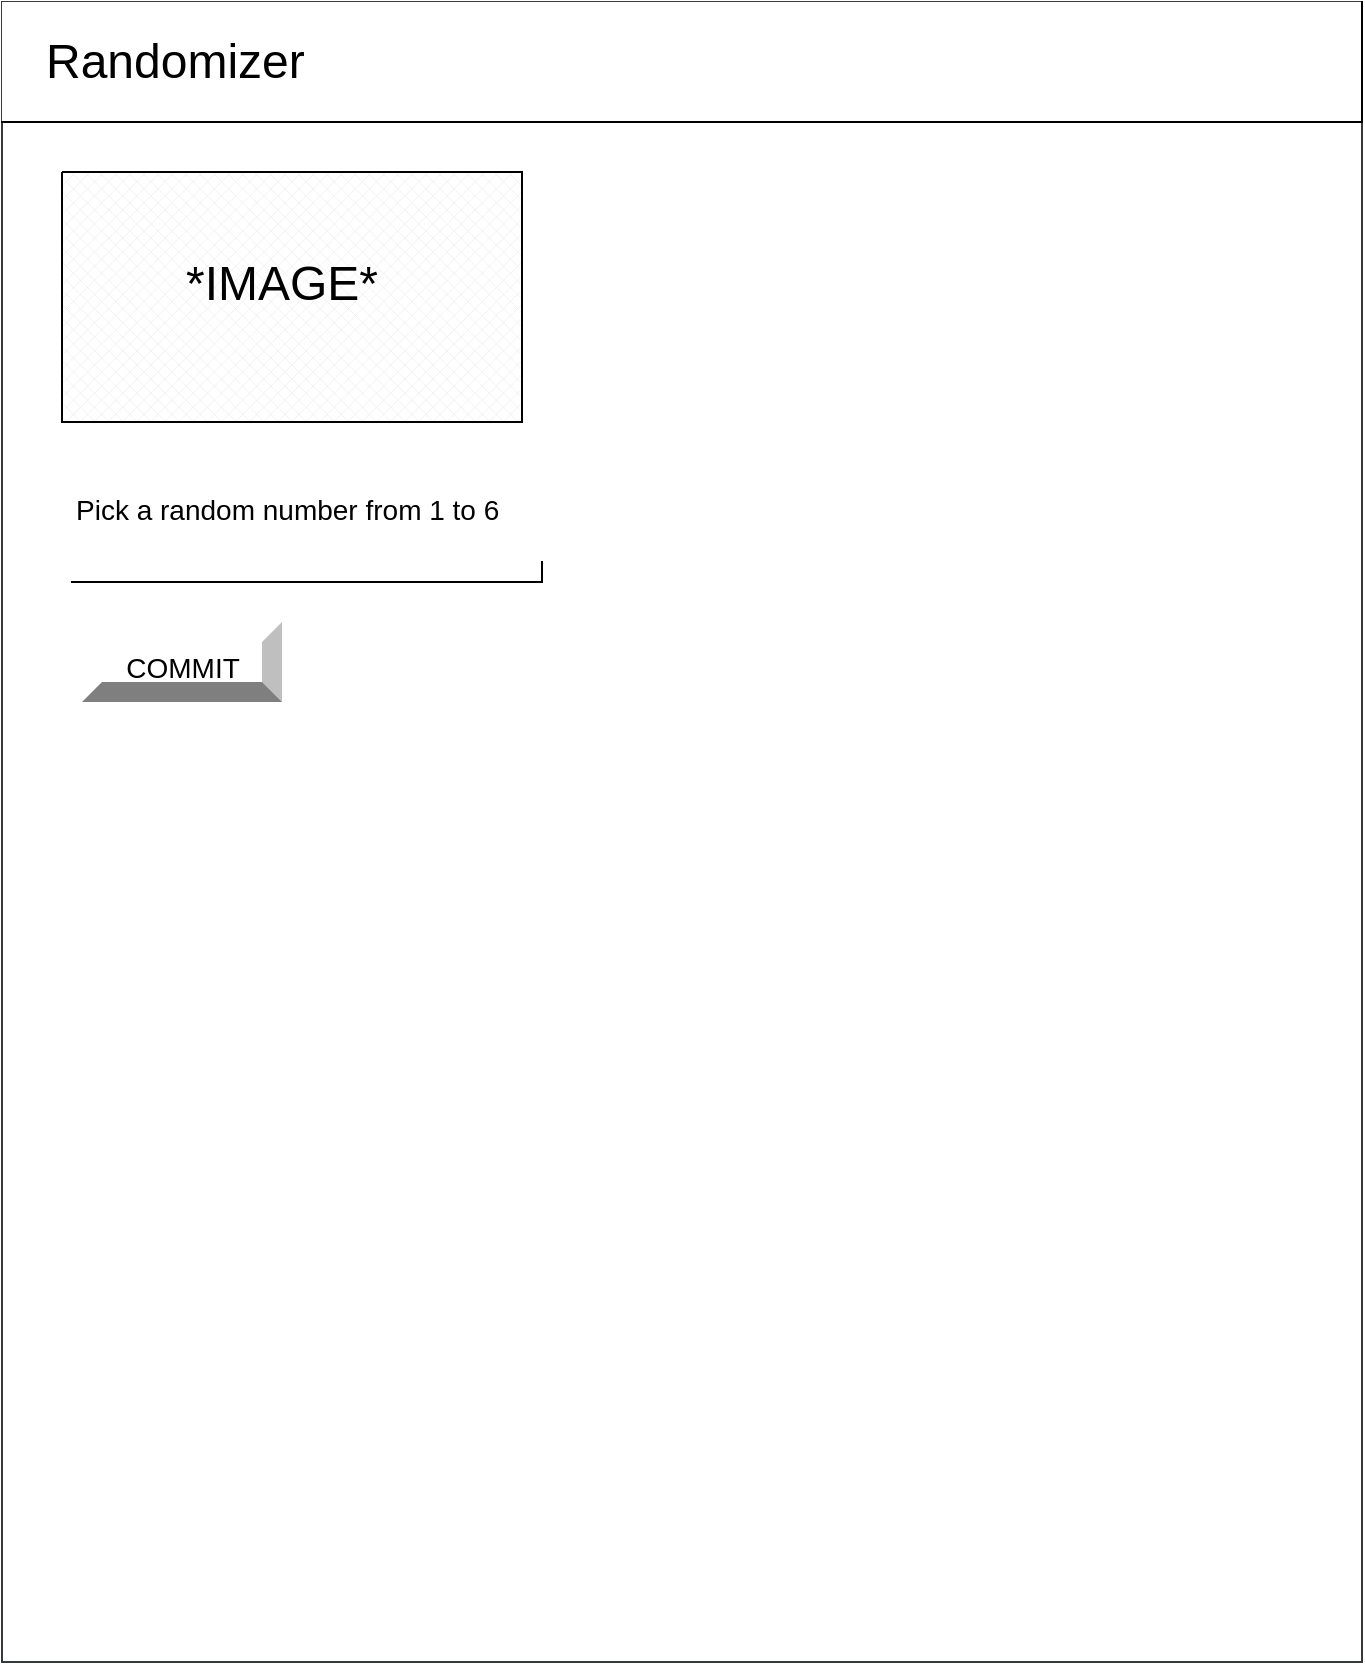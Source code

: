 <mxfile>
    <diagram id="ZrltPsy0pKDMemupmOCv" name="Page-1">
        <mxGraphModel dx="649" dy="535" grid="1" gridSize="10" guides="1" tooltips="1" connect="1" arrows="1" fold="1" page="1" pageScale="1" pageWidth="850" pageHeight="1100" math="0" shadow="0">
            <root>
                <mxCell id="0"/>
                <mxCell id="1" parent="0"/>
                <mxCell id="2" value="" style="verticalLabelPosition=bottom;verticalAlign=top;html=1;shape=mxgraph.basic.rect;fillColor2=none;strokeWidth=1;size=20;indent=5;fillColor=#FFFFFF;strokeColor=#36393d;" parent="1" vertex="1">
                    <mxGeometry x="90" y="80" width="680" height="830" as="geometry"/>
                </mxCell>
                <mxCell id="3" value="&lt;p style=&quot;line-height: 1.2&quot;&gt;&lt;span style=&quot;font-size: 24px&quot;&gt;&amp;nbsp; &amp;nbsp; Randomizer&lt;/span&gt;&lt;/p&gt;" style="shape=partialRectangle;whiteSpace=wrap;html=1;top=0;left=0;fillColor=#FFFFFF;align=left;fontColor=#000000;strokeColor=#000000;" parent="1" vertex="1">
                    <mxGeometry x="90" y="80" width="680" height="60" as="geometry"/>
                </mxCell>
                <mxCell id="4" value="&lt;font face=&quot;helvetica, arial, sans-serif&quot; style=&quot;font-size: 22px&quot;&gt;Pick a random number from 1 to 6&lt;/font&gt;" style="text;whiteSpace=wrap;html=1;fontSize=24;" parent="1" vertex="1">
                    <mxGeometry x="110" y="170" width="360" height="50" as="geometry"/>
                </mxCell>
                <mxCell id="5" value="&lt;font style=&quot;font-size: 19px&quot;&gt;Commit:&lt;/font&gt;" style="text;html=1;resizable=0;autosize=1;align=center;verticalAlign=middle;points=[];fillColor=none;strokeColor=none;rounded=0;fontSize=18;" parent="1" vertex="1">
                    <mxGeometry x="110" y="320" width="90" height="30" as="geometry"/>
                </mxCell>
                <mxCell id="6" value="Button" style="labelPosition=center;verticalLabelPosition=middle;align=center;html=1;shape=mxgraph.basic.shaded_button;dx=10;fillColor=#E6E6E6;strokeColor=none;fontSize=22;" parent="1" vertex="1">
                    <mxGeometry x="110" y="360" width="100" height="60" as="geometry"/>
                </mxCell>
                <mxCell id="7" value="" style="verticalLabelPosition=bottom;verticalAlign=top;html=1;shape=mxgraph.basic.rect;fillColor2=none;strokeWidth=1;size=20;indent=0;fontSize=22;" parent="1" vertex="1">
                    <mxGeometry x="120" y="250" width="440" height="10" as="geometry"/>
                </mxCell>
                <mxCell id="8" value="" style="verticalLabelPosition=bottom;verticalAlign=top;html=1;shape=mxgraph.basic.rect;fillColor2=none;strokeWidth=1;size=20;indent=5;fillColor=#FFFFFF;strokeColor=#36393d;" parent="1" vertex="1">
                    <mxGeometry x="90" y="80" width="680" height="830" as="geometry"/>
                </mxCell>
                <mxCell id="9" value="&lt;p style=&quot;line-height: 1.2&quot;&gt;&lt;span style=&quot;font-size: 24px&quot;&gt;&amp;nbsp; &amp;nbsp;Randomizer&lt;/span&gt;&lt;/p&gt;" style="shape=partialRectangle;whiteSpace=wrap;html=1;top=0;left=0;fillColor=#FFFFFF;align=left;fontColor=#000000;strokeColor=#000000;" parent="1" vertex="1">
                    <mxGeometry x="90" y="80" width="680" height="60" as="geometry"/>
                </mxCell>
                <mxCell id="12" value="&lt;span style=&quot;font-family: &amp;#34;helvetica&amp;#34; , &amp;#34;arial&amp;#34; , sans-serif ; font-size: 14px ; font-style: normal ; font-weight: 400 ; letter-spacing: normal ; text-indent: 0px ; text-transform: none ; word-spacing: 0px ; display: inline ; float: none&quot;&gt;&lt;font color=&quot;#000000&quot;&gt;Pick a random number from 1 to 6&lt;/font&gt;&lt;/span&gt;" style="text;whiteSpace=wrap;html=1;fontSize=24;" parent="1" vertex="1">
                    <mxGeometry x="125" y="310" width="235" height="50" as="geometry"/>
                </mxCell>
                <mxCell id="13" value="" style="shape=partialRectangle;whiteSpace=wrap;html=1;top=0;left=0;fillColor=none;fontColor=#000000;strokeColor=#000000;" parent="1" vertex="1">
                    <mxGeometry x="125" y="360" width="235" height="10" as="geometry"/>
                </mxCell>
                <mxCell id="15" value="" style="verticalLabelPosition=bottom;verticalAlign=top;html=1;shape=mxgraph.basic.patternFillRect;fillStyle=diagGrid;step=5;fillStrokeWidth=0.2;fillStrokeColor=#dddddd;" parent="1" vertex="1">
                    <mxGeometry x="120" y="165" width="230" height="125" as="geometry"/>
                </mxCell>
                <mxCell id="18" value="&lt;font face=&quot;helvetica, arial, sans-serif&quot; color=&quot;#000000&quot;&gt;*IMAGE*&lt;/font&gt;" style="text;whiteSpace=wrap;html=1;fontSize=24;strokeWidth=22;" parent="1" vertex="1">
                    <mxGeometry x="180" y="200" width="155" height="77.5" as="geometry"/>
                </mxCell>
                <mxCell id="21" value="&lt;font style=&quot;font-size: 14px&quot; color=&quot;#000000&quot;&gt;COMMIT&lt;/font&gt;" style="labelPosition=center;verticalLabelPosition=middle;align=center;html=1;shape=mxgraph.basic.shaded_button;dx=10;fontSize=24;" parent="1" vertex="1">
                    <mxGeometry x="130" y="390" width="100" height="40" as="geometry"/>
                </mxCell>
            </root>
        </mxGraphModel>
    </diagram>
</mxfile>